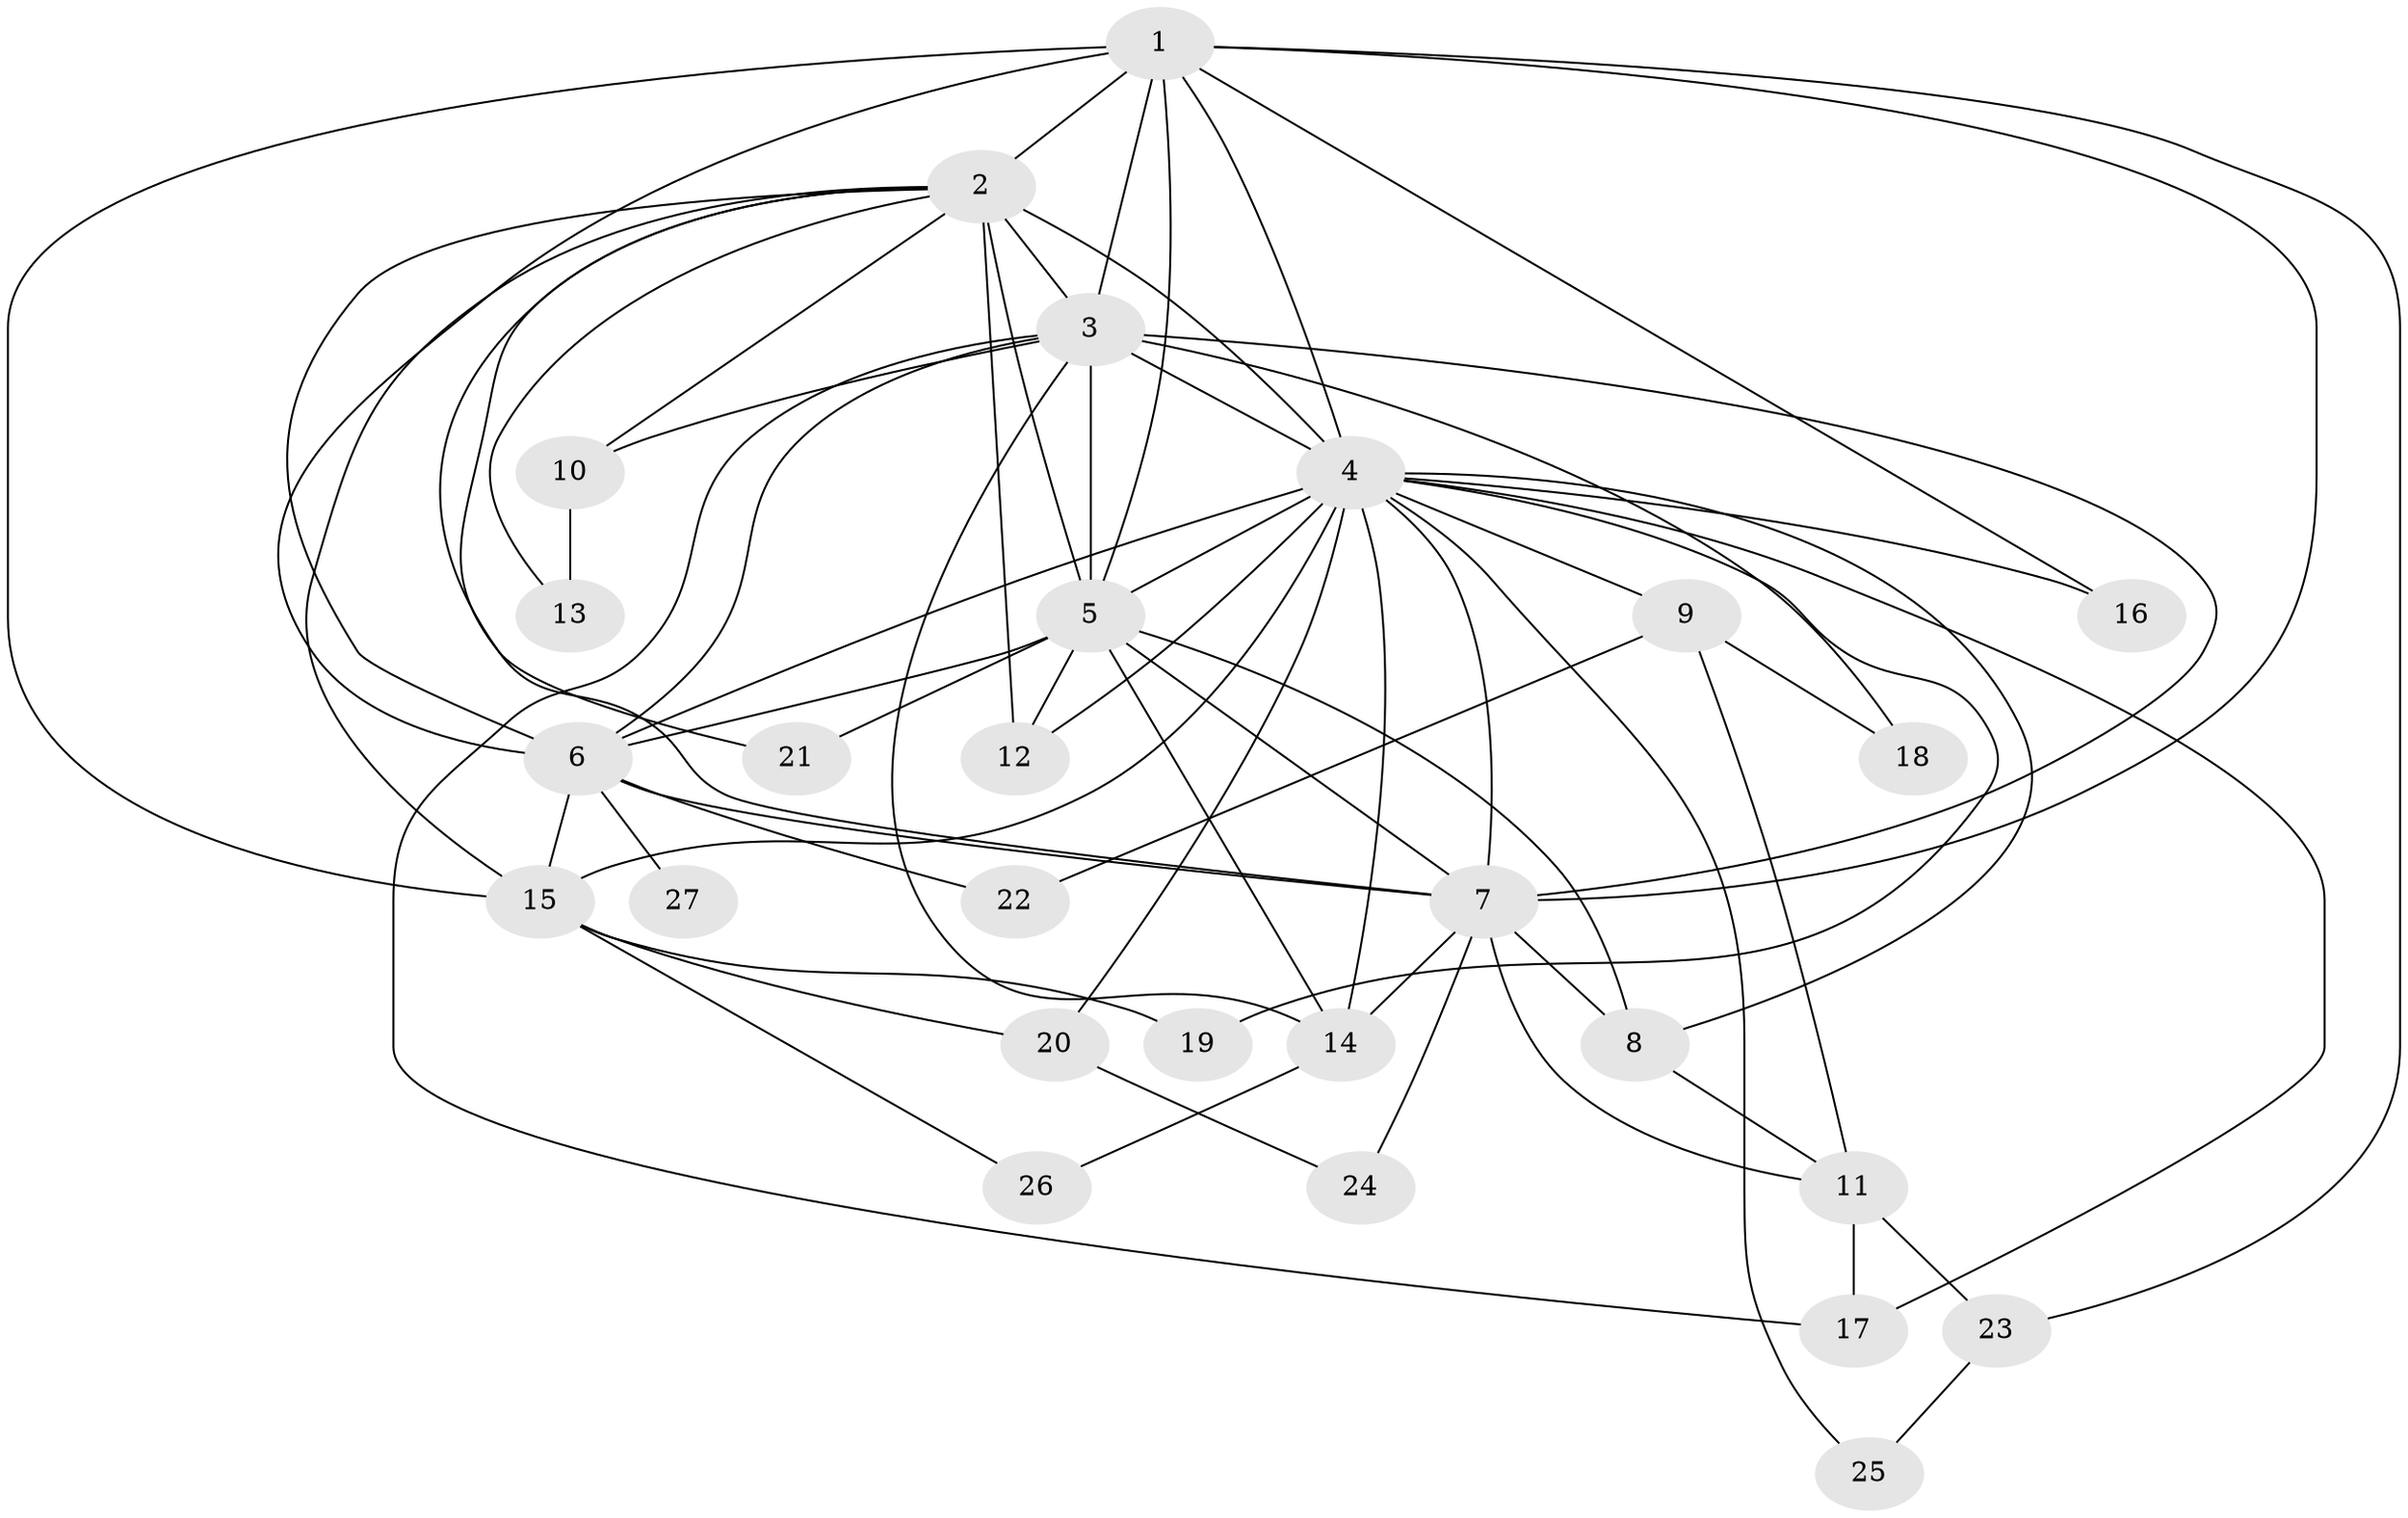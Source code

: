 // original degree distribution, {15: 0.03773584905660377, 13: 0.05660377358490566, 21: 0.018867924528301886, 18: 0.018867924528301886, 14: 0.03773584905660377, 17: 0.018867924528301886, 2: 0.5094339622641509, 4: 0.09433962264150944, 5: 0.018867924528301886, 3: 0.18867924528301888}
// Generated by graph-tools (version 1.1) at 2025/34/03/09/25 02:34:46]
// undirected, 27 vertices, 67 edges
graph export_dot {
graph [start="1"]
  node [color=gray90,style=filled];
  1;
  2;
  3;
  4;
  5;
  6;
  7;
  8;
  9;
  10;
  11;
  12;
  13;
  14;
  15;
  16;
  17;
  18;
  19;
  20;
  21;
  22;
  23;
  24;
  25;
  26;
  27;
  1 -- 2 [weight=2.0];
  1 -- 3 [weight=4.0];
  1 -- 4 [weight=4.0];
  1 -- 5 [weight=4.0];
  1 -- 6 [weight=2.0];
  1 -- 7 [weight=2.0];
  1 -- 15 [weight=4.0];
  1 -- 16 [weight=1.0];
  1 -- 23 [weight=1.0];
  2 -- 3 [weight=3.0];
  2 -- 4 [weight=2.0];
  2 -- 5 [weight=1.0];
  2 -- 6 [weight=1.0];
  2 -- 7 [weight=1.0];
  2 -- 10 [weight=1.0];
  2 -- 12 [weight=1.0];
  2 -- 13 [weight=1.0];
  2 -- 15 [weight=1.0];
  2 -- 21 [weight=1.0];
  3 -- 4 [weight=4.0];
  3 -- 5 [weight=4.0];
  3 -- 6 [weight=2.0];
  3 -- 7 [weight=2.0];
  3 -- 10 [weight=1.0];
  3 -- 14 [weight=1.0];
  3 -- 17 [weight=1.0];
  3 -- 18 [weight=1.0];
  4 -- 5 [weight=3.0];
  4 -- 6 [weight=3.0];
  4 -- 7 [weight=2.0];
  4 -- 8 [weight=1.0];
  4 -- 9 [weight=2.0];
  4 -- 12 [weight=1.0];
  4 -- 14 [weight=2.0];
  4 -- 15 [weight=1.0];
  4 -- 16 [weight=1.0];
  4 -- 17 [weight=1.0];
  4 -- 19 [weight=1.0];
  4 -- 20 [weight=1.0];
  4 -- 25 [weight=1.0];
  5 -- 6 [weight=2.0];
  5 -- 7 [weight=1.0];
  5 -- 8 [weight=1.0];
  5 -- 12 [weight=1.0];
  5 -- 14 [weight=1.0];
  5 -- 21 [weight=2.0];
  6 -- 7 [weight=2.0];
  6 -- 15 [weight=2.0];
  6 -- 22 [weight=1.0];
  6 -- 27 [weight=1.0];
  7 -- 8 [weight=1.0];
  7 -- 11 [weight=1.0];
  7 -- 14 [weight=1.0];
  7 -- 24 [weight=1.0];
  8 -- 11 [weight=1.0];
  9 -- 11 [weight=1.0];
  9 -- 18 [weight=1.0];
  9 -- 22 [weight=1.0];
  10 -- 13 [weight=1.0];
  11 -- 17 [weight=1.0];
  11 -- 23 [weight=1.0];
  14 -- 26 [weight=1.0];
  15 -- 19 [weight=1.0];
  15 -- 20 [weight=1.0];
  15 -- 26 [weight=1.0];
  20 -- 24 [weight=1.0];
  23 -- 25 [weight=1.0];
}
